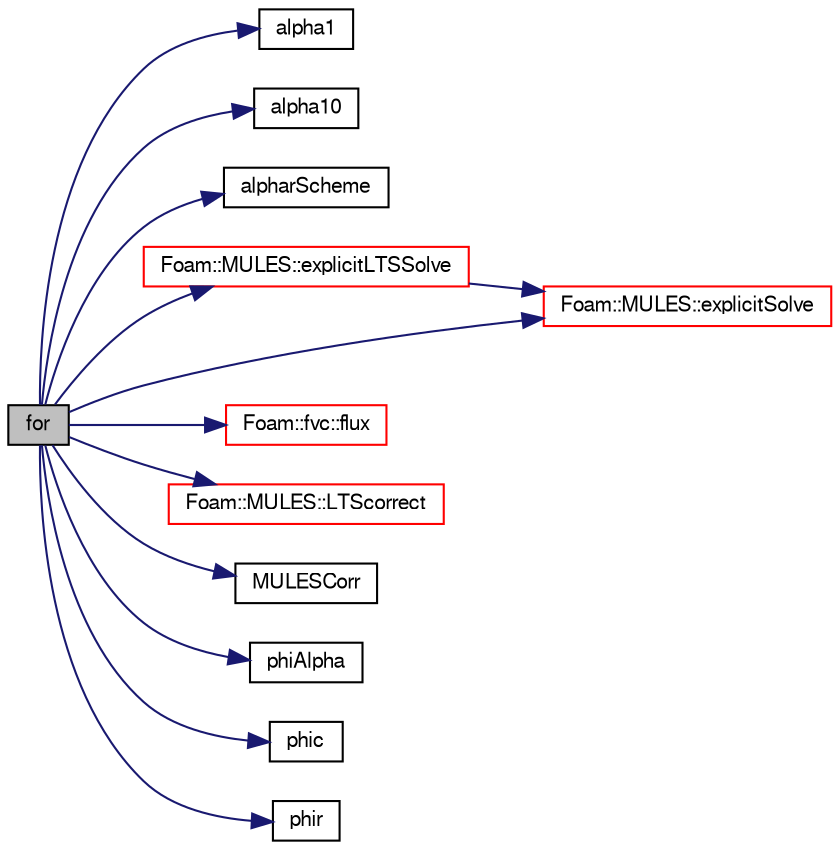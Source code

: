 digraph "for"
{
  bgcolor="transparent";
  edge [fontname="FreeSans",fontsize="10",labelfontname="FreeSans",labelfontsize="10"];
  node [fontname="FreeSans",fontsize="10",shape=record];
  rankdir="LR";
  Node405 [label="for",height=0.2,width=0.4,color="black", fillcolor="grey75", style="filled", fontcolor="black"];
  Node405 -> Node406 [color="midnightblue",fontsize="10",style="solid",fontname="FreeSans"];
  Node406 [label="alpha1",height=0.2,width=0.4,color="black",URL="$a39119.html#aced3d8b3bb357ea9c4de0585cdc824ce"];
  Node405 -> Node407 [color="midnightblue",fontsize="10",style="solid",fontname="FreeSans"];
  Node407 [label="alpha10",height=0.2,width=0.4,color="black",URL="$a38570.html#a195574438f641933c57ed2c3932c0092"];
  Node405 -> Node408 [color="midnightblue",fontsize="10",style="solid",fontname="FreeSans"];
  Node408 [label="alpharScheme",height=0.2,width=0.4,color="black",URL="$a38564.html#a7215f2a2f324f53472d95072b4a379e8"];
  Node405 -> Node409 [color="midnightblue",fontsize="10",style="solid",fontname="FreeSans"];
  Node409 [label="Foam::MULES::explicitLTSSolve",height=0.2,width=0.4,color="red",URL="$a21136.html#a95d4824fbc2963663dd89dd9ac863aa6"];
  Node409 -> Node414 [color="midnightblue",fontsize="10",style="solid",fontname="FreeSans"];
  Node414 [label="Foam::MULES::explicitSolve",height=0.2,width=0.4,color="red",URL="$a21136.html#a62d251545cddb4d8e55512c4a86dcabf"];
  Node405 -> Node414 [color="midnightblue",fontsize="10",style="solid",fontname="FreeSans"];
  Node405 -> Node728 [color="midnightblue",fontsize="10",style="solid",fontname="FreeSans"];
  Node728 [label="Foam::fvc::flux",height=0.2,width=0.4,color="red",URL="$a21134.html#ae13d777d84cef9a101ae5a61d5ce29af"];
  Node405 -> Node736 [color="midnightblue",fontsize="10",style="solid",fontname="FreeSans"];
  Node736 [label="Foam::MULES::LTScorrect",height=0.2,width=0.4,color="red",URL="$a21136.html#abac1678d5bd46c2d98f675468ac34f1a"];
  Node405 -> Node743 [color="midnightblue",fontsize="10",style="solid",fontname="FreeSans"];
  Node743 [label="MULESCorr",height=0.2,width=0.4,color="black",URL="$a01220.html#ac07d86b0b6b2aef6603e13f992b44cb4"];
  Node405 -> Node744 [color="midnightblue",fontsize="10",style="solid",fontname="FreeSans"];
  Node744 [label="phiAlpha",height=0.2,width=0.4,color="black",URL="$a38573.html#a6d2f4200e82db4fd9884f47552b077be"];
  Node405 -> Node745 [color="midnightblue",fontsize="10",style="solid",fontname="FreeSans"];
  Node745 [label="phic",height=0.2,width=0.4,color="black",URL="$a38567.html#ac7f14006dc784f03f9abe2f7ce7f4e61"];
  Node405 -> Node746 [color="midnightblue",fontsize="10",style="solid",fontname="FreeSans"];
  Node746 [label="phir",height=0.2,width=0.4,color="black",URL="$a38570.html#a03798e0151ee0cca96c6a95f434dfeb4"];
}
